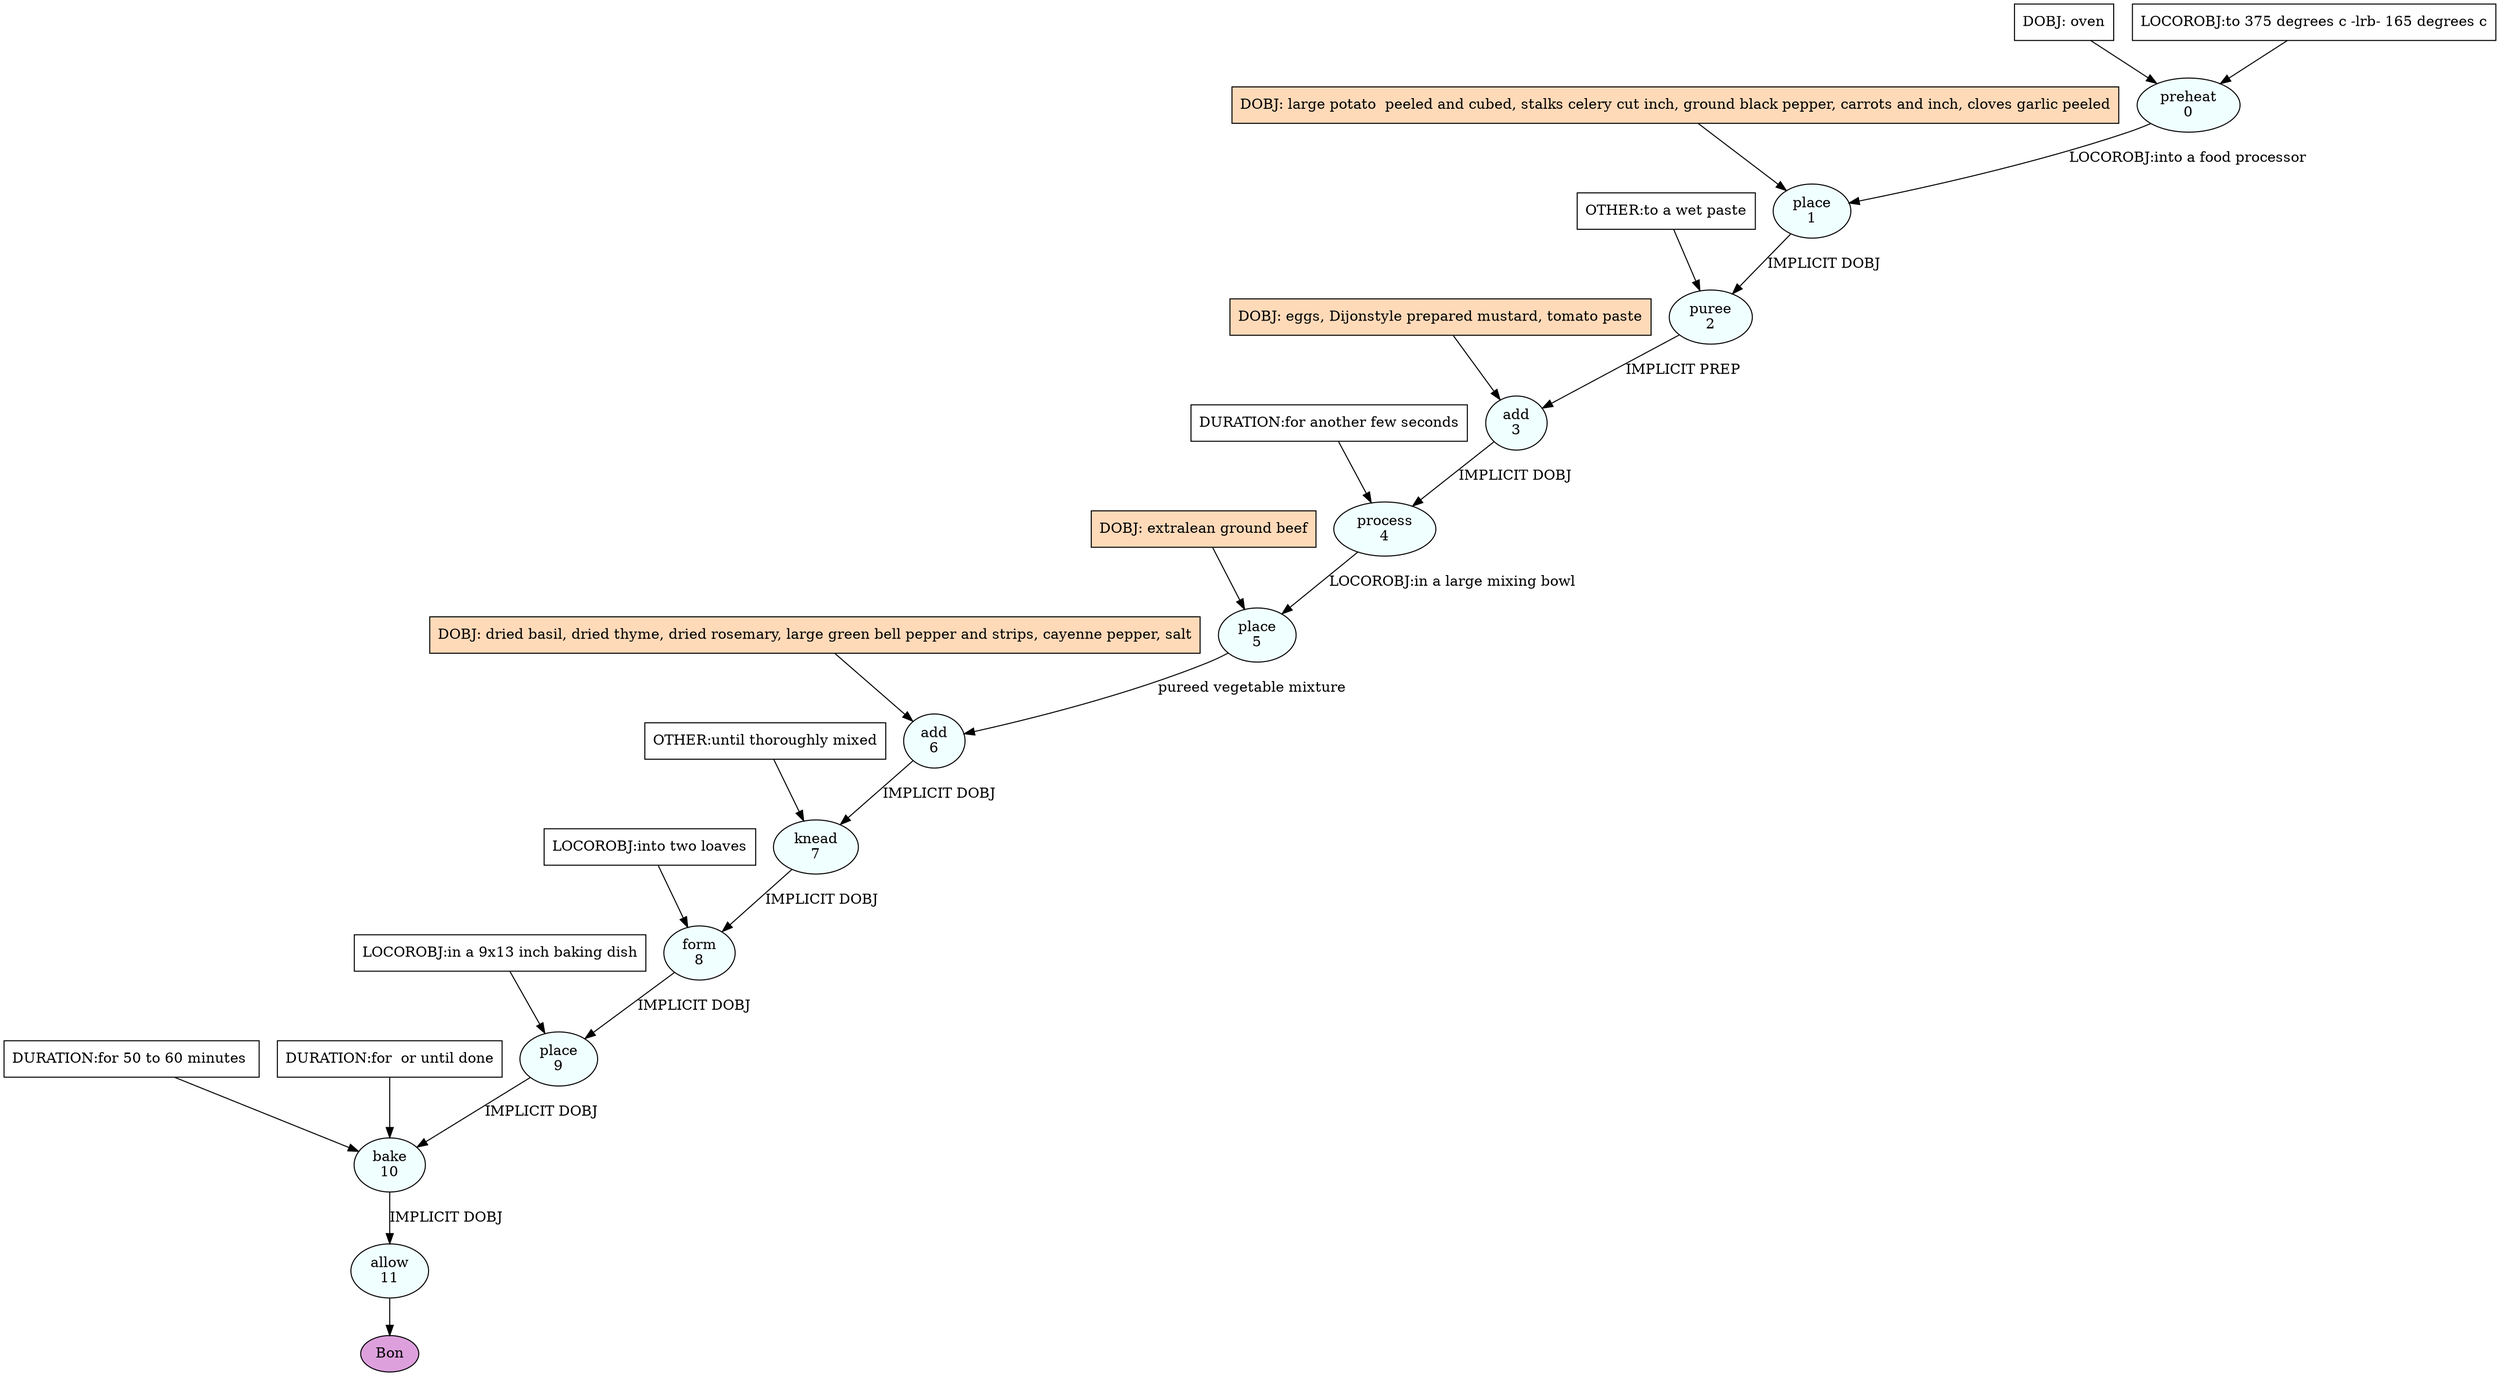 digraph recipe {
E0[label="preheat
0", shape=oval, style=filled, fillcolor=azure]
E1[label="place
1", shape=oval, style=filled, fillcolor=azure]
E2[label="puree
2", shape=oval, style=filled, fillcolor=azure]
E3[label="add
3", shape=oval, style=filled, fillcolor=azure]
E4[label="process
4", shape=oval, style=filled, fillcolor=azure]
E5[label="place
5", shape=oval, style=filled, fillcolor=azure]
E6[label="add
6", shape=oval, style=filled, fillcolor=azure]
E7[label="knead
7", shape=oval, style=filled, fillcolor=azure]
E8[label="form
8", shape=oval, style=filled, fillcolor=azure]
E9[label="place
9", shape=oval, style=filled, fillcolor=azure]
E10[label="bake
10", shape=oval, style=filled, fillcolor=azure]
E11[label="allow
11", shape=oval, style=filled, fillcolor=azure]
D0[label="DOBJ: oven", shape=box, style=filled, fillcolor=white]
D0 -> E0
P0_0[label="LOCOROBJ:to 375 degrees c -lrb- 165 degrees c", shape=box, style=filled, fillcolor=white]
P0_0 -> E0
D1_ing[label="DOBJ: large potato  peeled and cubed, stalks celery cut inch, ground black pepper, carrots and inch, cloves garlic peeled", shape=box, style=filled, fillcolor=peachpuff]
D1_ing -> E1
E0 -> E1 [label="LOCOROBJ:into a food processor"]
E1 -> E2 [label="IMPLICIT DOBJ"]
P2_0_0[label="OTHER:to a wet paste", shape=box, style=filled, fillcolor=white]
P2_0_0 -> E2
D3_ing[label="DOBJ: eggs, Dijonstyle prepared mustard, tomato paste", shape=box, style=filled, fillcolor=peachpuff]
D3_ing -> E3
E2 -> E3 [label="IMPLICIT PREP"]
E3 -> E4 [label="IMPLICIT DOBJ"]
P4_0_0[label="DURATION:for another few seconds", shape=box, style=filled, fillcolor=white]
P4_0_0 -> E4
D5_ing[label="DOBJ: extralean ground beef", shape=box, style=filled, fillcolor=peachpuff]
D5_ing -> E5
E4 -> E5 [label="LOCOROBJ:in a large mixing bowl"]
D6_ing[label="DOBJ: dried basil, dried thyme, dried rosemary, large green bell pepper and strips, cayenne pepper, salt", shape=box, style=filled, fillcolor=peachpuff]
D6_ing -> E6
E5 -> E6 [label="pureed vegetable mixture "]
E6 -> E7 [label="IMPLICIT DOBJ"]
P7_0_0[label="OTHER:until thoroughly mixed", shape=box, style=filled, fillcolor=white]
P7_0_0 -> E7
E7 -> E8 [label="IMPLICIT DOBJ"]
P8_0_0[label="LOCOROBJ:into two loaves", shape=box, style=filled, fillcolor=white]
P8_0_0 -> E8
E8 -> E9 [label="IMPLICIT DOBJ"]
P9_0_0[label="LOCOROBJ:in a 9x13 inch baking dish", shape=box, style=filled, fillcolor=white]
P9_0_0 -> E9
E9 -> E10 [label="IMPLICIT DOBJ"]
P10_0_0[label="DURATION:for 50 to 60 minutes ", shape=box, style=filled, fillcolor=white]
P10_0_0 -> E10
P10_0_1[label="DURATION:for  or until done", shape=box, style=filled, fillcolor=white]
P10_0_1 -> E10
E10 -> E11 [label="IMPLICIT DOBJ"]
EOR[label="Bon", shape=oval, style=filled, fillcolor=plum]
E11 -> EOR
}
